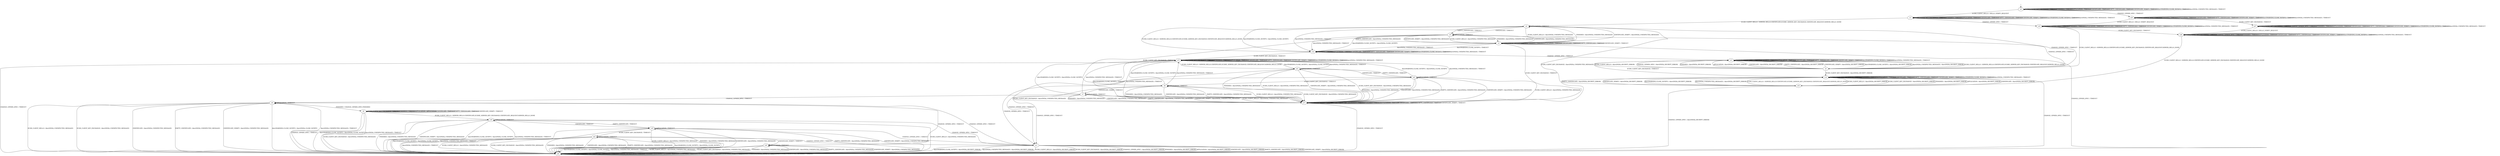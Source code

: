 digraph h6 {
s0 [label="s0"];
s1 [label="s1"];
s25 [label="s25"];
s2 [label="s2"];
s10 [label="s10"];
s27 [label="s27"];
s3 [label="s3"];
s4 [label="s4"];
s5 [label="s5"];
s12 [label="s12"];
s17 [label="s17"];
s26 [label="s26"];
s6 [label="s6"];
s13 [label="s13"];
s14 [label="s14"];
s20 [label="s20"];
s7 [label="s7"];
s11 [label="s11"];
s15 [label="s15"];
s16 [label="s16"];
s8 [label="s8"];
s21 [label="s21"];
s9 [label="s9"];
s23 [label="s23"];
s18 [label="s18"];
s19 [label="s19"];
s22 [label="s22"];
s24 [label="s24"];
s0 -> s1 [label="ECDH_CLIENT_HELLO / HELLO_VERIFY_REQUEST"];
s0 -> s0 [label="ECDH_CLIENT_KEY_EXCHANGE / TIMEOUT"];
s0 -> s25 [label="CHANGE_CIPHER_SPEC / TIMEOUT"];
s0 -> s0 [label="FINISHED / TIMEOUT"];
s0 -> s0 [label="APPLICATION / TIMEOUT"];
s0 -> s0 [label="CERTIFICATE / TIMEOUT"];
s0 -> s0 [label="EMPTY_CERTIFICATE / TIMEOUT"];
s0 -> s0 [label="CERTIFICATE_VERIFY / TIMEOUT"];
s0 -> s0 [label="Alert(WARNING,CLOSE_NOTIFY) / TIMEOUT"];
s0 -> s0 [label="Alert(FATAL,UNEXPECTED_MESSAGE) / TIMEOUT"];
s1 -> s2 [label="ECDH_CLIENT_HELLO / SERVER_HELLO,CERTIFICATE,ECDHE_SERVER_KEY_EXCHANGE,CERTIFICATE_REQUEST,SERVER_HELLO_DONE"];
s1 -> s1 [label="ECDH_CLIENT_KEY_EXCHANGE / TIMEOUT"];
s1 -> s10 [label="CHANGE_CIPHER_SPEC / TIMEOUT"];
s1 -> s1 [label="FINISHED / TIMEOUT"];
s1 -> s1 [label="APPLICATION / TIMEOUT"];
s1 -> s1 [label="CERTIFICATE / TIMEOUT"];
s1 -> s1 [label="EMPTY_CERTIFICATE / TIMEOUT"];
s1 -> s1 [label="CERTIFICATE_VERIFY / TIMEOUT"];
s1 -> s1 [label="Alert(WARNING,CLOSE_NOTIFY) / TIMEOUT"];
s1 -> s1 [label="Alert(FATAL,UNEXPECTED_MESSAGE) / TIMEOUT"];
s25 -> s10 [label="ECDH_CLIENT_HELLO / HELLO_VERIFY_REQUEST"];
s25 -> s27 [label="ECDH_CLIENT_KEY_EXCHANGE / TIMEOUT"];
s25 -> s25 [label="CHANGE_CIPHER_SPEC / TIMEOUT"];
s25 -> s25 [label="FINISHED / TIMEOUT"];
s25 -> s25 [label="APPLICATION / TIMEOUT"];
s25 -> s25 [label="CERTIFICATE / TIMEOUT"];
s25 -> s25 [label="EMPTY_CERTIFICATE / TIMEOUT"];
s25 -> s25 [label="CERTIFICATE_VERIFY / TIMEOUT"];
s25 -> s25 [label="Alert(WARNING,CLOSE_NOTIFY) / TIMEOUT"];
s25 -> s25 [label="Alert(FATAL,UNEXPECTED_MESSAGE) / TIMEOUT"];
s2 -> s3 [label="ECDH_CLIENT_HELLO / Alert(FATAL,UNEXPECTED_MESSAGE)"];
s2 -> s17 [label="ECDH_CLIENT_KEY_EXCHANGE / Alert(FATAL,UNEXPECTED_MESSAGE)"];
s2 -> s4 [label="CHANGE_CIPHER_SPEC / TIMEOUT"];
s2 -> s3 [label="FINISHED / Alert(FATAL,UNEXPECTED_MESSAGE)"];
s2 -> s2 [label="APPLICATION / TIMEOUT"];
s2 -> s5 [label="CERTIFICATE / TIMEOUT"];
s2 -> s5 [label="EMPTY_CERTIFICATE / TIMEOUT"];
s2 -> s3 [label="CERTIFICATE_VERIFY / Alert(FATAL,UNEXPECTED_MESSAGE)"];
s2 -> s12 [label="Alert(WARNING,CLOSE_NOTIFY) / Alert(FATAL,CLOSE_NOTIFY)"];
s2 -> s12 [label="Alert(FATAL,UNEXPECTED_MESSAGE) / TIMEOUT"];
s10 -> s4 [label="ECDH_CLIENT_HELLO / SERVER_HELLO,CERTIFICATE,ECDHE_SERVER_KEY_EXCHANGE,CERTIFICATE_REQUEST,SERVER_HELLO_DONE"];
s10 -> s26 [label="ECDH_CLIENT_KEY_EXCHANGE / TIMEOUT"];
s10 -> s10 [label="CHANGE_CIPHER_SPEC / TIMEOUT"];
s10 -> s10 [label="FINISHED / TIMEOUT"];
s10 -> s10 [label="APPLICATION / TIMEOUT"];
s10 -> s10 [label="CERTIFICATE / TIMEOUT"];
s10 -> s10 [label="EMPTY_CERTIFICATE / TIMEOUT"];
s10 -> s10 [label="CERTIFICATE_VERIFY / TIMEOUT"];
s10 -> s10 [label="Alert(WARNING,CLOSE_NOTIFY) / TIMEOUT"];
s10 -> s10 [label="Alert(FATAL,UNEXPECTED_MESSAGE) / TIMEOUT"];
s27 -> s26 [label="ECDH_CLIENT_HELLO / HELLO_VERIFY_REQUEST"];
s27 -> s27 [label="ECDH_CLIENT_KEY_EXCHANGE / TIMEOUT"];
s27 -> s27 [label="CHANGE_CIPHER_SPEC / TIMEOUT"];
s27 -> s27 [label="FINISHED / TIMEOUT"];
s27 -> s27 [label="APPLICATION / TIMEOUT"];
s27 -> s27 [label="CERTIFICATE / TIMEOUT"];
s27 -> s27 [label="EMPTY_CERTIFICATE / TIMEOUT"];
s27 -> s27 [label="CERTIFICATE_VERIFY / TIMEOUT"];
s27 -> s27 [label="Alert(WARNING,CLOSE_NOTIFY) / TIMEOUT"];
s27 -> s27 [label="Alert(FATAL,UNEXPECTED_MESSAGE) / TIMEOUT"];
s3 -> s3 [label="ECDH_CLIENT_HELLO / TIMEOUT"];
s3 -> s17 [label="ECDH_CLIENT_KEY_EXCHANGE / TIMEOUT"];
s3 -> s20 [label="CHANGE_CIPHER_SPEC / TIMEOUT"];
s3 -> s3 [label="FINISHED / TIMEOUT"];
s3 -> s3 [label="APPLICATION / TIMEOUT"];
s3 -> s3 [label="CERTIFICATE / TIMEOUT"];
s3 -> s3 [label="EMPTY_CERTIFICATE / TIMEOUT"];
s3 -> s3 [label="CERTIFICATE_VERIFY / TIMEOUT"];
s3 -> s12 [label="Alert(WARNING,CLOSE_NOTIFY) / TIMEOUT"];
s3 -> s12 [label="Alert(FATAL,UNEXPECTED_MESSAGE) / TIMEOUT"];
s4 -> s13 [label="ECDH_CLIENT_HELLO / Alert(FATAL,DECRYPT_ERROR)"];
s4 -> s14 [label="ECDH_CLIENT_KEY_EXCHANGE / Alert(FATAL,DECRYPT_ERROR)"];
s4 -> s13 [label="CHANGE_CIPHER_SPEC / Alert(FATAL,DECRYPT_ERROR)"];
s4 -> s13 [label="FINISHED / Alert(FATAL,DECRYPT_ERROR)"];
s4 -> s13 [label="APPLICATION / Alert(FATAL,DECRYPT_ERROR)"];
s4 -> s13 [label="CERTIFICATE / Alert(FATAL,DECRYPT_ERROR)"];
s4 -> s13 [label="EMPTY_CERTIFICATE / Alert(FATAL,DECRYPT_ERROR)"];
s4 -> s13 [label="CERTIFICATE_VERIFY / Alert(FATAL,DECRYPT_ERROR)"];
s4 -> s13 [label="Alert(WARNING,CLOSE_NOTIFY) / Alert(FATAL,DECRYPT_ERROR)"];
s4 -> s13 [label="Alert(FATAL,UNEXPECTED_MESSAGE) / Alert(FATAL,DECRYPT_ERROR)"];
s5 -> s3 [label="ECDH_CLIENT_HELLO / Alert(FATAL,UNEXPECTED_MESSAGE)"];
s5 -> s6 [label="ECDH_CLIENT_KEY_EXCHANGE / TIMEOUT"];
s5 -> s4 [label="CHANGE_CIPHER_SPEC / TIMEOUT"];
s5 -> s3 [label="FINISHED / Alert(FATAL,UNEXPECTED_MESSAGE)"];
s5 -> s5 [label="APPLICATION / TIMEOUT"];
s5 -> s3 [label="CERTIFICATE / Alert(FATAL,UNEXPECTED_MESSAGE)"];
s5 -> s3 [label="EMPTY_CERTIFICATE / Alert(FATAL,UNEXPECTED_MESSAGE)"];
s5 -> s3 [label="CERTIFICATE_VERIFY / Alert(FATAL,UNEXPECTED_MESSAGE)"];
s5 -> s12 [label="Alert(WARNING,CLOSE_NOTIFY) / Alert(FATAL,CLOSE_NOTIFY)"];
s5 -> s12 [label="Alert(FATAL,UNEXPECTED_MESSAGE) / TIMEOUT"];
s12 -> s2 [label="ECDH_CLIENT_HELLO / SERVER_HELLO,CERTIFICATE,ECDHE_SERVER_KEY_EXCHANGE,CERTIFICATE_REQUEST,SERVER_HELLO_DONE"];
s12 -> s15 [label="ECDH_CLIENT_KEY_EXCHANGE / TIMEOUT"];
s12 -> s13 [label="CHANGE_CIPHER_SPEC / TIMEOUT"];
s12 -> s12 [label="FINISHED / TIMEOUT"];
s12 -> s12 [label="APPLICATION / TIMEOUT"];
s12 -> s12 [label="CERTIFICATE / TIMEOUT"];
s12 -> s12 [label="EMPTY_CERTIFICATE / TIMEOUT"];
s12 -> s12 [label="CERTIFICATE_VERIFY / TIMEOUT"];
s12 -> s12 [label="Alert(WARNING,CLOSE_NOTIFY) / TIMEOUT"];
s12 -> s12 [label="Alert(FATAL,UNEXPECTED_MESSAGE) / TIMEOUT"];
s17 -> s17 [label="ECDH_CLIENT_HELLO / TIMEOUT"];
s17 -> s17 [label="ECDH_CLIENT_KEY_EXCHANGE / TIMEOUT"];
s17 -> s20 [label="CHANGE_CIPHER_SPEC / TIMEOUT"];
s17 -> s17 [label="FINISHED / TIMEOUT"];
s17 -> s17 [label="APPLICATION / TIMEOUT"];
s17 -> s17 [label="CERTIFICATE / TIMEOUT"];
s17 -> s17 [label="EMPTY_CERTIFICATE / TIMEOUT"];
s17 -> s17 [label="CERTIFICATE_VERIFY / TIMEOUT"];
s17 -> s15 [label="Alert(WARNING,CLOSE_NOTIFY) / TIMEOUT"];
s17 -> s15 [label="Alert(FATAL,UNEXPECTED_MESSAGE) / TIMEOUT"];
s26 -> s16 [label="ECDH_CLIENT_HELLO / SERVER_HELLO,CERTIFICATE,ECDHE_SERVER_KEY_EXCHANGE,CERTIFICATE_REQUEST,SERVER_HELLO_DONE"];
s26 -> s26 [label="ECDH_CLIENT_KEY_EXCHANGE / TIMEOUT"];
s26 -> s26 [label="CHANGE_CIPHER_SPEC / TIMEOUT"];
s26 -> s26 [label="FINISHED / TIMEOUT"];
s26 -> s26 [label="APPLICATION / TIMEOUT"];
s26 -> s26 [label="CERTIFICATE / TIMEOUT"];
s26 -> s26 [label="EMPTY_CERTIFICATE / TIMEOUT"];
s26 -> s26 [label="CERTIFICATE_VERIFY / TIMEOUT"];
s26 -> s26 [label="Alert(WARNING,CLOSE_NOTIFY) / TIMEOUT"];
s26 -> s26 [label="Alert(FATAL,UNEXPECTED_MESSAGE) / TIMEOUT"];
s6 -> s17 [label="ECDH_CLIENT_HELLO / Alert(FATAL,UNEXPECTED_MESSAGE)"];
s6 -> s17 [label="ECDH_CLIENT_KEY_EXCHANGE / Alert(FATAL,UNEXPECTED_MESSAGE)"];
s6 -> s11 [label="CHANGE_CIPHER_SPEC / TIMEOUT"];
s6 -> s17 [label="FINISHED / Alert(FATAL,UNEXPECTED_MESSAGE)"];
s6 -> s6 [label="APPLICATION / TIMEOUT"];
s6 -> s17 [label="CERTIFICATE / Alert(FATAL,UNEXPECTED_MESSAGE)"];
s6 -> s17 [label="EMPTY_CERTIFICATE / Alert(FATAL,UNEXPECTED_MESSAGE)"];
s6 -> s7 [label="CERTIFICATE_VERIFY / TIMEOUT"];
s6 -> s15 [label="Alert(WARNING,CLOSE_NOTIFY) / Alert(FATAL,CLOSE_NOTIFY)"];
s6 -> s15 [label="Alert(FATAL,UNEXPECTED_MESSAGE) / TIMEOUT"];
s13 -> s4 [label="ECDH_CLIENT_HELLO / SERVER_HELLO,CERTIFICATE,ECDHE_SERVER_KEY_EXCHANGE,CERTIFICATE_REQUEST,SERVER_HELLO_DONE"];
s13 -> s14 [label="ECDH_CLIENT_KEY_EXCHANGE / TIMEOUT"];
s13 -> s13 [label="CHANGE_CIPHER_SPEC / TIMEOUT"];
s13 -> s13 [label="FINISHED / TIMEOUT"];
s13 -> s13 [label="APPLICATION / TIMEOUT"];
s13 -> s13 [label="CERTIFICATE / TIMEOUT"];
s13 -> s13 [label="EMPTY_CERTIFICATE / TIMEOUT"];
s13 -> s13 [label="CERTIFICATE_VERIFY / TIMEOUT"];
s13 -> s13 [label="Alert(WARNING,CLOSE_NOTIFY) / TIMEOUT"];
s13 -> s13 [label="Alert(FATAL,UNEXPECTED_MESSAGE) / TIMEOUT"];
s14 -> s16 [label="ECDH_CLIENT_HELLO / SERVER_HELLO,CERTIFICATE,ECDHE_SERVER_KEY_EXCHANGE,CERTIFICATE_REQUEST,SERVER_HELLO_DONE"];
s14 -> s14 [label="ECDH_CLIENT_KEY_EXCHANGE / TIMEOUT"];
s14 -> s20 [label="CHANGE_CIPHER_SPEC / TIMEOUT"];
s14 -> s14 [label="FINISHED / TIMEOUT"];
s14 -> s14 [label="APPLICATION / TIMEOUT"];
s14 -> s14 [label="CERTIFICATE / TIMEOUT"];
s14 -> s14 [label="EMPTY_CERTIFICATE / TIMEOUT"];
s14 -> s14 [label="CERTIFICATE_VERIFY / TIMEOUT"];
s14 -> s14 [label="Alert(WARNING,CLOSE_NOTIFY) / TIMEOUT"];
s14 -> s14 [label="Alert(FATAL,UNEXPECTED_MESSAGE) / TIMEOUT"];
s20 -> s20 [label="ECDH_CLIENT_HELLO / TIMEOUT"];
s20 -> s20 [label="ECDH_CLIENT_KEY_EXCHANGE / TIMEOUT"];
s20 -> s20 [label="CHANGE_CIPHER_SPEC / TIMEOUT"];
s20 -> s20 [label="FINISHED / TIMEOUT"];
s20 -> s20 [label="APPLICATION / TIMEOUT"];
s20 -> s20 [label="CERTIFICATE / TIMEOUT"];
s20 -> s20 [label="EMPTY_CERTIFICATE / TIMEOUT"];
s20 -> s20 [label="CERTIFICATE_VERIFY / TIMEOUT"];
s20 -> s20 [label="Alert(WARNING,CLOSE_NOTIFY) / TIMEOUT"];
s20 -> s20 [label="Alert(FATAL,UNEXPECTED_MESSAGE) / TIMEOUT"];
s7 -> s17 [label="ECDH_CLIENT_HELLO / Alert(FATAL,UNEXPECTED_MESSAGE)"];
s7 -> s17 [label="ECDH_CLIENT_KEY_EXCHANGE / Alert(FATAL,UNEXPECTED_MESSAGE)"];
s7 -> s8 [label="CHANGE_CIPHER_SPEC / TIMEOUT"];
s7 -> s17 [label="FINISHED / Alert(FATAL,UNEXPECTED_MESSAGE)"];
s7 -> s7 [label="APPLICATION / TIMEOUT"];
s7 -> s17 [label="CERTIFICATE / Alert(FATAL,UNEXPECTED_MESSAGE)"];
s7 -> s17 [label="EMPTY_CERTIFICATE / Alert(FATAL,UNEXPECTED_MESSAGE)"];
s7 -> s17 [label="CERTIFICATE_VERIFY / Alert(FATAL,UNEXPECTED_MESSAGE)"];
s7 -> s15 [label="Alert(WARNING,CLOSE_NOTIFY) / Alert(FATAL,CLOSE_NOTIFY)"];
s7 -> s15 [label="Alert(FATAL,UNEXPECTED_MESSAGE) / TIMEOUT"];
s11 -> s20 [label="ECDH_CLIENT_HELLO / Alert(FATAL,DECRYPT_ERROR)"];
s11 -> s20 [label="ECDH_CLIENT_KEY_EXCHANGE / Alert(FATAL,DECRYPT_ERROR)"];
s11 -> s20 [label="CHANGE_CIPHER_SPEC / Alert(FATAL,DECRYPT_ERROR)"];
s11 -> s20 [label="FINISHED / Alert(FATAL,DECRYPT_ERROR)"];
s11 -> s20 [label="APPLICATION / Alert(FATAL,DECRYPT_ERROR)"];
s11 -> s20 [label="CERTIFICATE / Alert(FATAL,DECRYPT_ERROR)"];
s11 -> s20 [label="EMPTY_CERTIFICATE / Alert(FATAL,DECRYPT_ERROR)"];
s11 -> s20 [label="CERTIFICATE_VERIFY / Alert(FATAL,DECRYPT_ERROR)"];
s11 -> s20 [label="Alert(WARNING,CLOSE_NOTIFY) / Alert(FATAL,DECRYPT_ERROR)"];
s11 -> s20 [label="Alert(FATAL,UNEXPECTED_MESSAGE) / Alert(FATAL,DECRYPT_ERROR)"];
s15 -> s21 [label="ECDH_CLIENT_HELLO / SERVER_HELLO,CERTIFICATE,ECDHE_SERVER_KEY_EXCHANGE,CERTIFICATE_REQUEST,SERVER_HELLO_DONE"];
s15 -> s15 [label="ECDH_CLIENT_KEY_EXCHANGE / TIMEOUT"];
s15 -> s20 [label="CHANGE_CIPHER_SPEC / TIMEOUT"];
s15 -> s15 [label="FINISHED / TIMEOUT"];
s15 -> s15 [label="APPLICATION / TIMEOUT"];
s15 -> s15 [label="CERTIFICATE / TIMEOUT"];
s15 -> s15 [label="EMPTY_CERTIFICATE / TIMEOUT"];
s15 -> s15 [label="CERTIFICATE_VERIFY / TIMEOUT"];
s15 -> s15 [label="Alert(WARNING,CLOSE_NOTIFY) / TIMEOUT"];
s15 -> s15 [label="Alert(FATAL,UNEXPECTED_MESSAGE) / TIMEOUT"];
s16 -> s14 [label="ECDH_CLIENT_HELLO / Alert(FATAL,DECRYPT_ERROR)"];
s16 -> s14 [label="ECDH_CLIENT_KEY_EXCHANGE / Alert(FATAL,DECRYPT_ERROR)"];
s16 -> s20 [label="CHANGE_CIPHER_SPEC / Alert(FATAL,DECRYPT_ERROR)"];
s16 -> s14 [label="FINISHED / Alert(FATAL,DECRYPT_ERROR)"];
s16 -> s14 [label="APPLICATION / Alert(FATAL,DECRYPT_ERROR)"];
s16 -> s14 [label="CERTIFICATE / Alert(FATAL,DECRYPT_ERROR)"];
s16 -> s14 [label="EMPTY_CERTIFICATE / Alert(FATAL,DECRYPT_ERROR)"];
s16 -> s14 [label="CERTIFICATE_VERIFY / Alert(FATAL,DECRYPT_ERROR)"];
s16 -> s14 [label="Alert(WARNING,CLOSE_NOTIFY) / Alert(FATAL,DECRYPT_ERROR)"];
s16 -> s14 [label="Alert(FATAL,UNEXPECTED_MESSAGE) / Alert(FATAL,DECRYPT_ERROR)"];
s8 -> s20 [label="ECDH_CLIENT_HELLO / Alert(FATAL,UNEXPECTED_MESSAGE)"];
s8 -> s20 [label="ECDH_CLIENT_KEY_EXCHANGE / Alert(FATAL,UNEXPECTED_MESSAGE)"];
s8 -> s11 [label="CHANGE_CIPHER_SPEC / TIMEOUT"];
s8 -> s9 [label="FINISHED / CHANGE_CIPHER_SPEC,FINISHED"];
s8 -> s8 [label="APPLICATION / TIMEOUT"];
s8 -> s20 [label="CERTIFICATE / Alert(FATAL,UNEXPECTED_MESSAGE)"];
s8 -> s20 [label="EMPTY_CERTIFICATE / Alert(FATAL,UNEXPECTED_MESSAGE)"];
s8 -> s20 [label="CERTIFICATE_VERIFY / Alert(FATAL,UNEXPECTED_MESSAGE)"];
s8 -> s20 [label="Alert(WARNING,CLOSE_NOTIFY) / Alert(FATAL,CLOSE_NOTIFY)"];
s8 -> s20 [label="Alert(FATAL,UNEXPECTED_MESSAGE) / TIMEOUT"];
s21 -> s17 [label="ECDH_CLIENT_HELLO / Alert(FATAL,UNEXPECTED_MESSAGE)"];
s21 -> s17 [label="ECDH_CLIENT_KEY_EXCHANGE / Alert(FATAL,UNEXPECTED_MESSAGE)"];
s21 -> s11 [label="CHANGE_CIPHER_SPEC / TIMEOUT"];
s21 -> s17 [label="FINISHED / Alert(FATAL,UNEXPECTED_MESSAGE)"];
s21 -> s21 [label="APPLICATION / TIMEOUT"];
s21 -> s23 [label="CERTIFICATE / TIMEOUT"];
s21 -> s23 [label="EMPTY_CERTIFICATE / TIMEOUT"];
s21 -> s17 [label="CERTIFICATE_VERIFY / Alert(FATAL,UNEXPECTED_MESSAGE)"];
s21 -> s15 [label="Alert(WARNING,CLOSE_NOTIFY) / Alert(FATAL,CLOSE_NOTIFY)"];
s21 -> s15 [label="Alert(FATAL,UNEXPECTED_MESSAGE) / TIMEOUT"];
s9 -> s18 [label="ECDH_CLIENT_HELLO / SERVER_HELLO,CERTIFICATE,ECDHE_SERVER_KEY_EXCHANGE,CERTIFICATE_REQUEST,SERVER_HELLO_DONE"];
s9 -> s9 [label="ECDH_CLIENT_KEY_EXCHANGE / TIMEOUT"];
s9 -> s20 [label="CHANGE_CIPHER_SPEC / TIMEOUT"];
s9 -> s9 [label="FINISHED / TIMEOUT"];
s9 -> s9 [label="APPLICATION / APPLICATION"];
s9 -> s9 [label="CERTIFICATE / TIMEOUT"];
s9 -> s9 [label="EMPTY_CERTIFICATE / TIMEOUT"];
s9 -> s9 [label="CERTIFICATE_VERIFY / TIMEOUT"];
s9 -> s20 [label="Alert(WARNING,CLOSE_NOTIFY) / Alert(FATAL,CLOSE_NOTIFY)"];
s9 -> s20 [label="Alert(FATAL,UNEXPECTED_MESSAGE) / TIMEOUT"];
s23 -> s17 [label="ECDH_CLIENT_HELLO / Alert(FATAL,UNEXPECTED_MESSAGE)"];
s23 -> s6 [label="ECDH_CLIENT_KEY_EXCHANGE / TIMEOUT"];
s23 -> s11 [label="CHANGE_CIPHER_SPEC / TIMEOUT"];
s23 -> s17 [label="FINISHED / Alert(FATAL,UNEXPECTED_MESSAGE)"];
s23 -> s23 [label="APPLICATION / TIMEOUT"];
s23 -> s17 [label="CERTIFICATE / Alert(FATAL,UNEXPECTED_MESSAGE)"];
s23 -> s17 [label="EMPTY_CERTIFICATE / Alert(FATAL,UNEXPECTED_MESSAGE)"];
s23 -> s17 [label="CERTIFICATE_VERIFY / Alert(FATAL,UNEXPECTED_MESSAGE)"];
s23 -> s15 [label="Alert(WARNING,CLOSE_NOTIFY) / Alert(FATAL,CLOSE_NOTIFY)"];
s23 -> s15 [label="Alert(FATAL,UNEXPECTED_MESSAGE) / TIMEOUT"];
s18 -> s20 [label="ECDH_CLIENT_HELLO / Alert(FATAL,UNEXPECTED_MESSAGE)"];
s18 -> s20 [label="ECDH_CLIENT_KEY_EXCHANGE / Alert(FATAL,UNEXPECTED_MESSAGE)"];
s18 -> s11 [label="CHANGE_CIPHER_SPEC / TIMEOUT"];
s18 -> s20 [label="FINISHED / Alert(FATAL,UNEXPECTED_MESSAGE)"];
s18 -> s18 [label="APPLICATION / TIMEOUT"];
s18 -> s19 [label="CERTIFICATE / TIMEOUT"];
s18 -> s19 [label="EMPTY_CERTIFICATE / TIMEOUT"];
s18 -> s20 [label="CERTIFICATE_VERIFY / Alert(FATAL,UNEXPECTED_MESSAGE)"];
s18 -> s20 [label="Alert(WARNING,CLOSE_NOTIFY) / Alert(FATAL,CLOSE_NOTIFY)"];
s18 -> s20 [label="Alert(FATAL,UNEXPECTED_MESSAGE) / TIMEOUT"];
s19 -> s20 [label="ECDH_CLIENT_HELLO / Alert(FATAL,UNEXPECTED_MESSAGE)"];
s19 -> s22 [label="ECDH_CLIENT_KEY_EXCHANGE / TIMEOUT"];
s19 -> s11 [label="CHANGE_CIPHER_SPEC / TIMEOUT"];
s19 -> s20 [label="FINISHED / Alert(FATAL,UNEXPECTED_MESSAGE)"];
s19 -> s19 [label="APPLICATION / TIMEOUT"];
s19 -> s20 [label="CERTIFICATE / Alert(FATAL,UNEXPECTED_MESSAGE)"];
s19 -> s20 [label="EMPTY_CERTIFICATE / Alert(FATAL,UNEXPECTED_MESSAGE)"];
s19 -> s20 [label="CERTIFICATE_VERIFY / Alert(FATAL,UNEXPECTED_MESSAGE)"];
s19 -> s20 [label="Alert(WARNING,CLOSE_NOTIFY) / Alert(FATAL,CLOSE_NOTIFY)"];
s19 -> s20 [label="Alert(FATAL,UNEXPECTED_MESSAGE) / TIMEOUT"];
s22 -> s20 [label="ECDH_CLIENT_HELLO / Alert(FATAL,UNEXPECTED_MESSAGE)"];
s22 -> s20 [label="ECDH_CLIENT_KEY_EXCHANGE / Alert(FATAL,UNEXPECTED_MESSAGE)"];
s22 -> s11 [label="CHANGE_CIPHER_SPEC / TIMEOUT"];
s22 -> s20 [label="FINISHED / Alert(FATAL,UNEXPECTED_MESSAGE)"];
s22 -> s22 [label="APPLICATION / TIMEOUT"];
s22 -> s20 [label="CERTIFICATE / Alert(FATAL,UNEXPECTED_MESSAGE)"];
s22 -> s20 [label="EMPTY_CERTIFICATE / Alert(FATAL,UNEXPECTED_MESSAGE)"];
s22 -> s24 [label="CERTIFICATE_VERIFY / TIMEOUT"];
s22 -> s20 [label="Alert(WARNING,CLOSE_NOTIFY) / Alert(FATAL,CLOSE_NOTIFY)"];
s22 -> s20 [label="Alert(FATAL,UNEXPECTED_MESSAGE) / TIMEOUT"];
s24 -> s20 [label="ECDH_CLIENT_HELLO / Alert(FATAL,UNEXPECTED_MESSAGE)"];
s24 -> s20 [label="ECDH_CLIENT_KEY_EXCHANGE / Alert(FATAL,UNEXPECTED_MESSAGE)"];
s24 -> s8 [label="CHANGE_CIPHER_SPEC / TIMEOUT"];
s24 -> s20 [label="FINISHED / Alert(FATAL,UNEXPECTED_MESSAGE)"];
s24 -> s24 [label="APPLICATION / TIMEOUT"];
s24 -> s20 [label="CERTIFICATE / Alert(FATAL,UNEXPECTED_MESSAGE)"];
s24 -> s20 [label="EMPTY_CERTIFICATE / Alert(FATAL,UNEXPECTED_MESSAGE)"];
s24 -> s20 [label="CERTIFICATE_VERIFY / Alert(FATAL,UNEXPECTED_MESSAGE)"];
s24 -> s20 [label="Alert(WARNING,CLOSE_NOTIFY) / Alert(FATAL,CLOSE_NOTIFY)"];
s24 -> s20 [label="Alert(FATAL,UNEXPECTED_MESSAGE) / TIMEOUT"];
__start0 [shape=none, label=""];
__start0 -> s0 [label=""];
}
